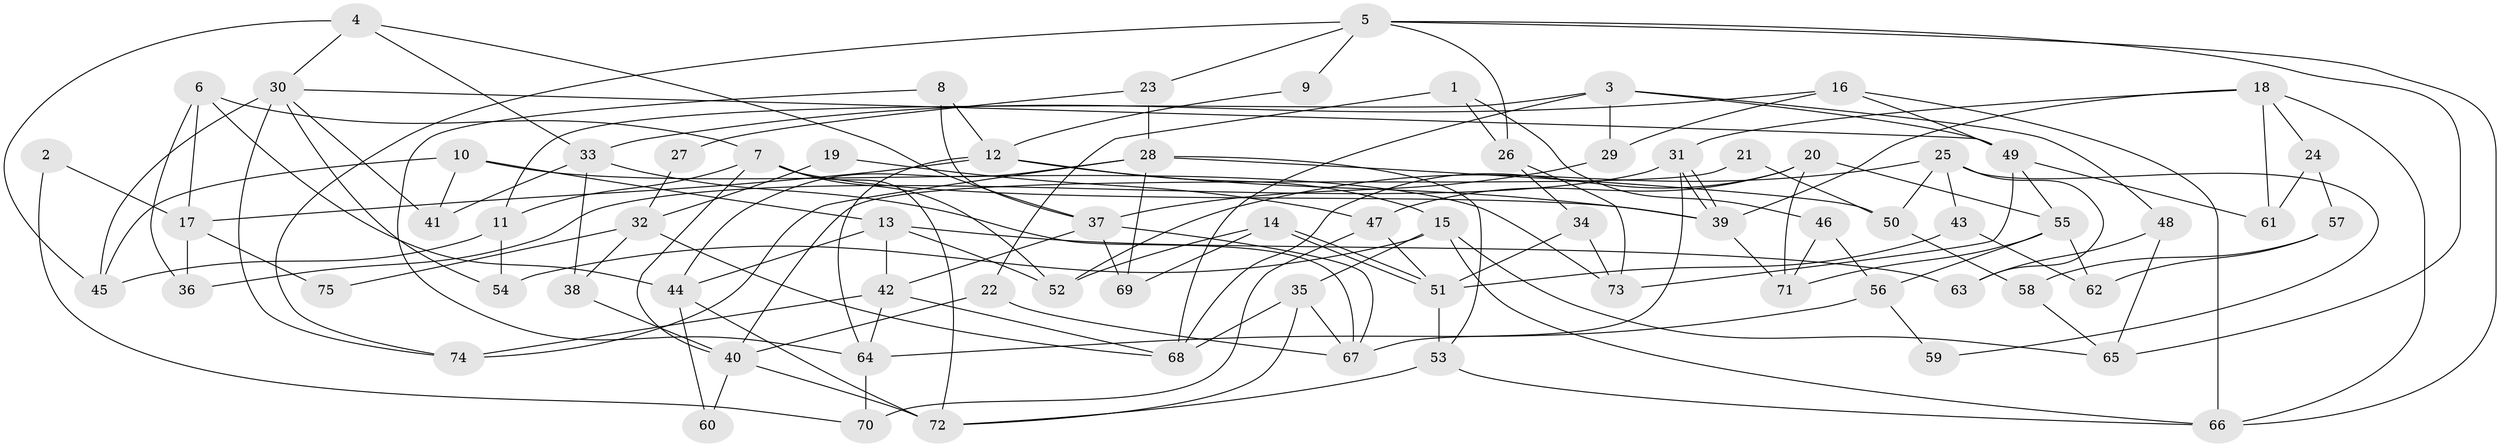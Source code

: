 // coarse degree distribution, {4: 0.17777777777777778, 3: 0.15555555555555556, 8: 0.044444444444444446, 5: 0.2222222222222222, 7: 0.2, 6: 0.13333333333333333, 2: 0.06666666666666667}
// Generated by graph-tools (version 1.1) at 2025/52/02/27/25 19:52:02]
// undirected, 75 vertices, 150 edges
graph export_dot {
graph [start="1"]
  node [color=gray90,style=filled];
  1;
  2;
  3;
  4;
  5;
  6;
  7;
  8;
  9;
  10;
  11;
  12;
  13;
  14;
  15;
  16;
  17;
  18;
  19;
  20;
  21;
  22;
  23;
  24;
  25;
  26;
  27;
  28;
  29;
  30;
  31;
  32;
  33;
  34;
  35;
  36;
  37;
  38;
  39;
  40;
  41;
  42;
  43;
  44;
  45;
  46;
  47;
  48;
  49;
  50;
  51;
  52;
  53;
  54;
  55;
  56;
  57;
  58;
  59;
  60;
  61;
  62;
  63;
  64;
  65;
  66;
  67;
  68;
  69;
  70;
  71;
  72;
  73;
  74;
  75;
  1 -- 22;
  1 -- 26;
  1 -- 46;
  2 -- 70;
  2 -- 17;
  3 -- 49;
  3 -- 29;
  3 -- 11;
  3 -- 48;
  3 -- 68;
  4 -- 37;
  4 -- 33;
  4 -- 30;
  4 -- 45;
  5 -- 74;
  5 -- 66;
  5 -- 9;
  5 -- 23;
  5 -- 26;
  5 -- 65;
  6 -- 44;
  6 -- 7;
  6 -- 17;
  6 -- 36;
  7 -- 72;
  7 -- 39;
  7 -- 11;
  7 -- 40;
  7 -- 52;
  8 -- 64;
  8 -- 12;
  8 -- 37;
  9 -- 12;
  10 -- 45;
  10 -- 13;
  10 -- 41;
  10 -- 73;
  11 -- 45;
  11 -- 54;
  12 -- 39;
  12 -- 15;
  12 -- 17;
  12 -- 64;
  13 -- 52;
  13 -- 42;
  13 -- 44;
  13 -- 63;
  14 -- 69;
  14 -- 51;
  14 -- 51;
  14 -- 52;
  15 -- 66;
  15 -- 54;
  15 -- 35;
  15 -- 65;
  16 -- 33;
  16 -- 49;
  16 -- 29;
  16 -- 66;
  17 -- 36;
  17 -- 75;
  18 -- 31;
  18 -- 39;
  18 -- 24;
  18 -- 61;
  18 -- 66;
  19 -- 47;
  19 -- 32;
  20 -- 55;
  20 -- 68;
  20 -- 47;
  20 -- 71;
  21 -- 50;
  21 -- 40;
  22 -- 40;
  22 -- 67;
  23 -- 28;
  23 -- 27;
  24 -- 61;
  24 -- 57;
  25 -- 63;
  25 -- 52;
  25 -- 43;
  25 -- 50;
  25 -- 59;
  26 -- 73;
  26 -- 34;
  27 -- 32;
  28 -- 74;
  28 -- 53;
  28 -- 44;
  28 -- 50;
  28 -- 69;
  29 -- 37;
  30 -- 45;
  30 -- 41;
  30 -- 49;
  30 -- 54;
  30 -- 74;
  31 -- 36;
  31 -- 39;
  31 -- 39;
  31 -- 67;
  32 -- 68;
  32 -- 38;
  32 -- 75;
  33 -- 41;
  33 -- 67;
  33 -- 38;
  34 -- 51;
  34 -- 73;
  35 -- 72;
  35 -- 67;
  35 -- 68;
  37 -- 67;
  37 -- 42;
  37 -- 69;
  38 -- 40;
  39 -- 71;
  40 -- 72;
  40 -- 60;
  42 -- 68;
  42 -- 64;
  42 -- 74;
  43 -- 62;
  43 -- 51;
  44 -- 60;
  44 -- 72;
  46 -- 71;
  46 -- 56;
  47 -- 51;
  47 -- 70;
  48 -- 65;
  48 -- 63;
  49 -- 73;
  49 -- 55;
  49 -- 61;
  50 -- 58;
  51 -- 53;
  53 -- 66;
  53 -- 72;
  55 -- 56;
  55 -- 62;
  55 -- 71;
  56 -- 64;
  56 -- 59;
  57 -- 58;
  57 -- 62;
  58 -- 65;
  64 -- 70;
}
